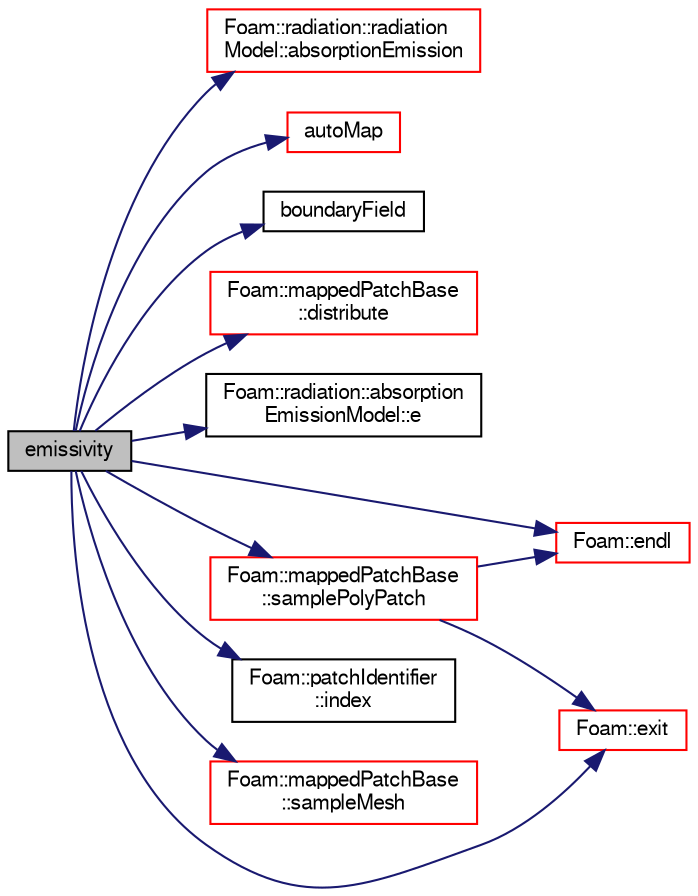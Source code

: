 digraph "emissivity"
{
  bgcolor="transparent";
  edge [fontname="FreeSans",fontsize="10",labelfontname="FreeSans",labelfontsize="10"];
  node [fontname="FreeSans",fontsize="10",shape=record];
  rankdir="LR";
  Node527 [label="emissivity",height=0.2,width=0.4,color="black", fillcolor="grey75", style="filled", fontcolor="black"];
  Node527 -> Node528 [color="midnightblue",fontsize="10",style="solid",fontname="FreeSans"];
  Node528 [label="Foam::radiation::radiation\lModel::absorptionEmission",height=0.2,width=0.4,color="red",URL="$a30042.html#a13bb92b69a3b9f8feed2ffe079fd5f28",tooltip="Access to absorptionEmission model. "];
  Node527 -> Node572 [color="midnightblue",fontsize="10",style="solid",fontname="FreeSans"];
  Node572 [label="autoMap",height=0.2,width=0.4,color="red",URL="$a30006.html#a0ab0c43ce90d756c88dd81e3d0a9eef5",tooltip="Map (and resize as needed) from self given a mapping object. "];
  Node527 -> Node574 [color="midnightblue",fontsize="10",style="solid",fontname="FreeSans"];
  Node574 [label="boundaryField",height=0.2,width=0.4,color="black",URL="$a38171.html#add1ce21d07963eec9c9e492fa6bf5c4a"];
  Node527 -> Node575 [color="midnightblue",fontsize="10",style="solid",fontname="FreeSans"];
  Node575 [label="Foam::mappedPatchBase\l::distribute",height=0.2,width=0.4,color="red",URL="$a25094.html#abc1fef854aa7627739504e6f5408dd79",tooltip="Wrapper around map/interpolate data distribution. "];
  Node527 -> Node875 [color="midnightblue",fontsize="10",style="solid",fontname="FreeSans"];
  Node875 [label="Foam::radiation::absorption\lEmissionModel::e",height=0.2,width=0.4,color="black",URL="$a30050.html#a14354b894128f0d1a4a23af11d02cb8e",tooltip="Emission coefficient (net) "];
  Node527 -> Node537 [color="midnightblue",fontsize="10",style="solid",fontname="FreeSans"];
  Node537 [label="Foam::endl",height=0.2,width=0.4,color="red",URL="$a21124.html#a2db8fe02a0d3909e9351bb4275b23ce4",tooltip="Add newline and flush stream. "];
  Node527 -> Node578 [color="midnightblue",fontsize="10",style="solid",fontname="FreeSans"];
  Node578 [label="Foam::exit",height=0.2,width=0.4,color="red",URL="$a21124.html#a06ca7250d8e89caf05243ec094843642"];
  Node527 -> Node876 [color="midnightblue",fontsize="10",style="solid",fontname="FreeSans"];
  Node876 [label="Foam::patchIdentifier\l::index",height=0.2,width=0.4,color="black",URL="$a27122.html#a4a438520bb14406481732edc13c119c7",tooltip="Return the index of this patch in the boundaryMesh. "];
  Node527 -> Node877 [color="midnightblue",fontsize="10",style="solid",fontname="FreeSans"];
  Node877 [label="Foam::mappedPatchBase\l::sampleMesh",height=0.2,width=0.4,color="red",URL="$a25094.html#a75f4352dcd205ea34f90ada907f95091",tooltip="Get the region mesh. "];
  Node527 -> Node950 [color="midnightblue",fontsize="10",style="solid",fontname="FreeSans"];
  Node950 [label="Foam::mappedPatchBase\l::samplePolyPatch",height=0.2,width=0.4,color="red",URL="$a25094.html#a8f81235fc833f4500edd224fb8ecd146",tooltip="Get the patch on the region. "];
  Node950 -> Node537 [color="midnightblue",fontsize="10",style="solid",fontname="FreeSans"];
  Node950 -> Node578 [color="midnightblue",fontsize="10",style="solid",fontname="FreeSans"];
}

